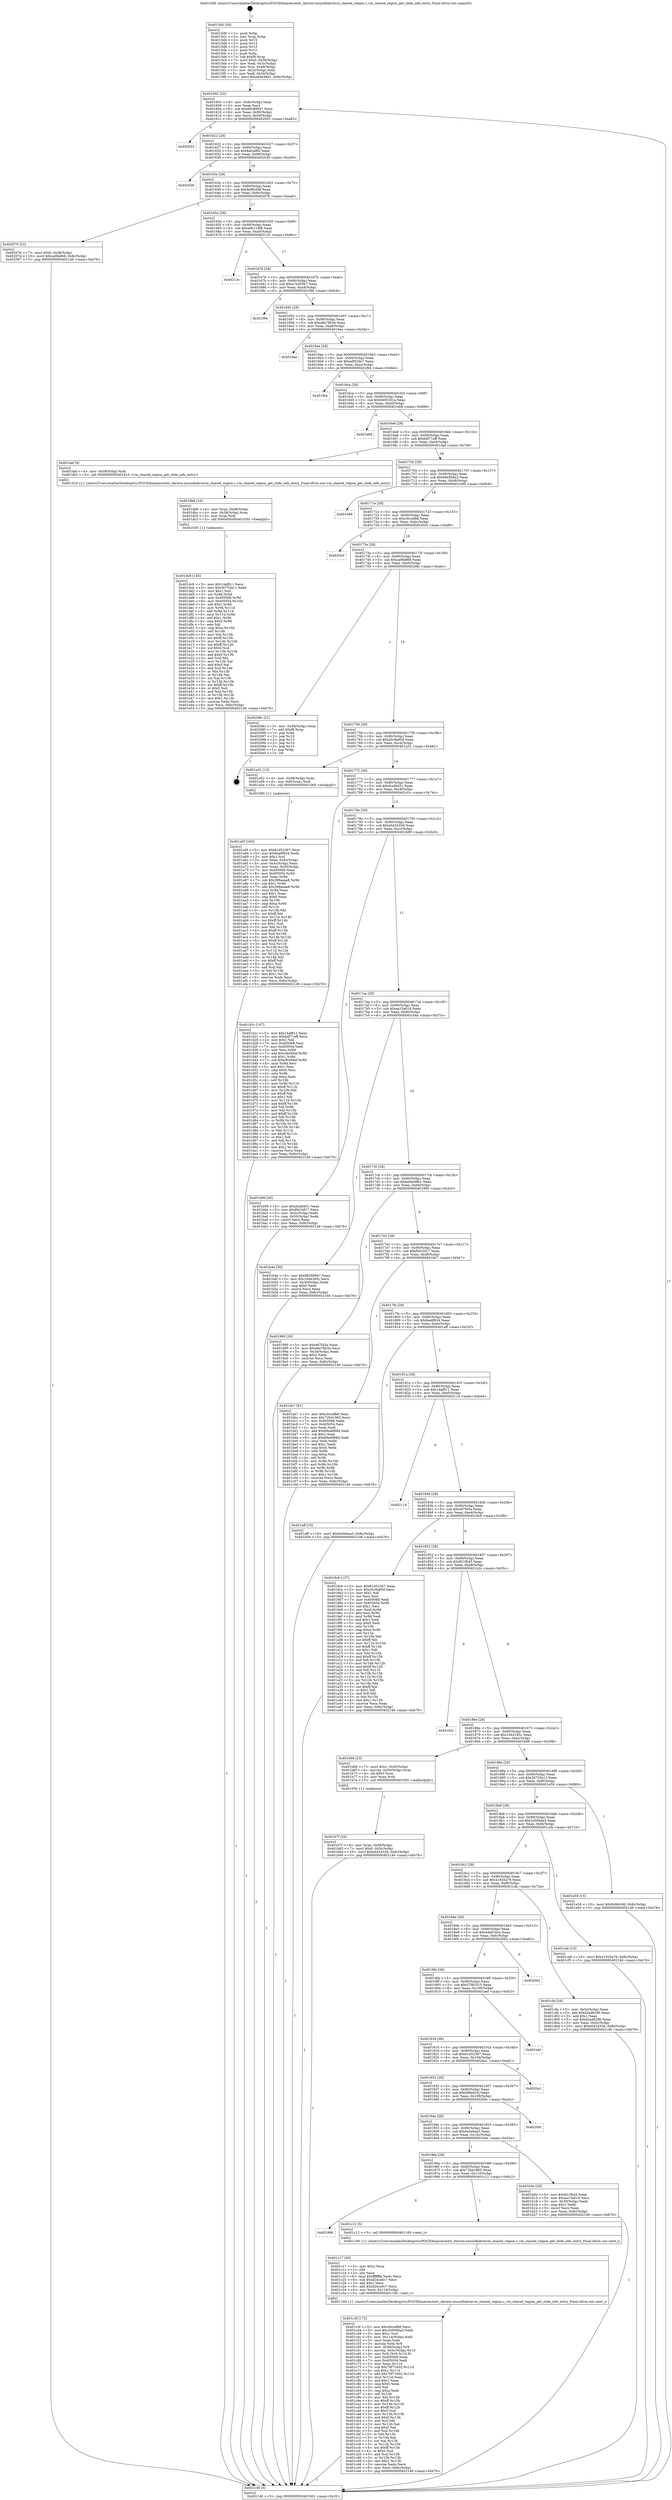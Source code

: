 digraph "0x4015d0" {
  label = "0x4015d0 (/mnt/c/Users/mathe/Desktop/tcc/POCII/binaries/extr_darwin-xnuosfmkvmvm_shared_region.c_vm_shared_region_get_slide_info_entry_Final-ollvm.out::main(0))"
  labelloc = "t"
  node[shape=record]

  Entry [label="",width=0.3,height=0.3,shape=circle,fillcolor=black,style=filled]
  "0x401602" [label="{
     0x401602 [32]\l
     | [instrs]\l
     &nbsp;&nbsp;0x401602 \<+6\>: mov -0x8c(%rbp),%eax\l
     &nbsp;&nbsp;0x401608 \<+2\>: mov %eax,%ecx\l
     &nbsp;&nbsp;0x40160a \<+6\>: sub $0x88288947,%ecx\l
     &nbsp;&nbsp;0x401610 \<+6\>: mov %eax,-0x90(%rbp)\l
     &nbsp;&nbsp;0x401616 \<+6\>: mov %ecx,-0x94(%rbp)\l
     &nbsp;&nbsp;0x40161c \<+6\>: je 0000000000402053 \<main+0xa83\>\l
  }"]
  "0x402053" [label="{
     0x402053\l
  }", style=dashed]
  "0x401622" [label="{
     0x401622 [28]\l
     | [instrs]\l
     &nbsp;&nbsp;0x401622 \<+5\>: jmp 0000000000401627 \<main+0x57\>\l
     &nbsp;&nbsp;0x401627 \<+6\>: mov -0x90(%rbp),%eax\l
     &nbsp;&nbsp;0x40162d \<+5\>: sub $0x8afcaf60,%eax\l
     &nbsp;&nbsp;0x401632 \<+6\>: mov %eax,-0x98(%rbp)\l
     &nbsp;&nbsp;0x401638 \<+6\>: je 0000000000402028 \<main+0xa58\>\l
  }"]
  Exit [label="",width=0.3,height=0.3,shape=circle,fillcolor=black,style=filled,peripheries=2]
  "0x402028" [label="{
     0x402028\l
  }", style=dashed]
  "0x40163e" [label="{
     0x40163e [28]\l
     | [instrs]\l
     &nbsp;&nbsp;0x40163e \<+5\>: jmp 0000000000401643 \<main+0x73\>\l
     &nbsp;&nbsp;0x401643 \<+6\>: mov -0x90(%rbp),%eax\l
     &nbsp;&nbsp;0x401649 \<+5\>: sub $0x9c86c04f,%eax\l
     &nbsp;&nbsp;0x40164e \<+6\>: mov %eax,-0x9c(%rbp)\l
     &nbsp;&nbsp;0x401654 \<+6\>: je 0000000000402076 \<main+0xaa6\>\l
  }"]
  "0x401dc8" [label="{
     0x401dc8 [145]\l
     | [instrs]\l
     &nbsp;&nbsp;0x401dc8 \<+5\>: mov $0x14af811,%ecx\l
     &nbsp;&nbsp;0x401dcd \<+5\>: mov $0x36753a11,%edx\l
     &nbsp;&nbsp;0x401dd2 \<+3\>: mov $0x1,%sil\l
     &nbsp;&nbsp;0x401dd5 \<+3\>: xor %r8d,%r8d\l
     &nbsp;&nbsp;0x401dd8 \<+8\>: mov 0x405068,%r9d\l
     &nbsp;&nbsp;0x401de0 \<+8\>: mov 0x405054,%r10d\l
     &nbsp;&nbsp;0x401de8 \<+4\>: sub $0x1,%r8d\l
     &nbsp;&nbsp;0x401dec \<+3\>: mov %r9d,%r11d\l
     &nbsp;&nbsp;0x401def \<+3\>: add %r8d,%r11d\l
     &nbsp;&nbsp;0x401df2 \<+4\>: imul %r11d,%r9d\l
     &nbsp;&nbsp;0x401df6 \<+4\>: and $0x1,%r9d\l
     &nbsp;&nbsp;0x401dfa \<+4\>: cmp $0x0,%r9d\l
     &nbsp;&nbsp;0x401dfe \<+3\>: sete %bl\l
     &nbsp;&nbsp;0x401e01 \<+4\>: cmp $0xa,%r10d\l
     &nbsp;&nbsp;0x401e05 \<+4\>: setl %r14b\l
     &nbsp;&nbsp;0x401e09 \<+3\>: mov %bl,%r15b\l
     &nbsp;&nbsp;0x401e0c \<+4\>: xor $0xff,%r15b\l
     &nbsp;&nbsp;0x401e10 \<+3\>: mov %r14b,%r12b\l
     &nbsp;&nbsp;0x401e13 \<+4\>: xor $0xff,%r12b\l
     &nbsp;&nbsp;0x401e17 \<+4\>: xor $0x0,%sil\l
     &nbsp;&nbsp;0x401e1b \<+3\>: mov %r15b,%r13b\l
     &nbsp;&nbsp;0x401e1e \<+4\>: and $0x0,%r13b\l
     &nbsp;&nbsp;0x401e22 \<+3\>: and %sil,%bl\l
     &nbsp;&nbsp;0x401e25 \<+3\>: mov %r12b,%al\l
     &nbsp;&nbsp;0x401e28 \<+2\>: and $0x0,%al\l
     &nbsp;&nbsp;0x401e2a \<+3\>: and %sil,%r14b\l
     &nbsp;&nbsp;0x401e2d \<+3\>: or %bl,%r13b\l
     &nbsp;&nbsp;0x401e30 \<+3\>: or %r14b,%al\l
     &nbsp;&nbsp;0x401e33 \<+3\>: xor %al,%r13b\l
     &nbsp;&nbsp;0x401e36 \<+3\>: or %r12b,%r15b\l
     &nbsp;&nbsp;0x401e39 \<+4\>: xor $0xff,%r15b\l
     &nbsp;&nbsp;0x401e3d \<+4\>: or $0x0,%sil\l
     &nbsp;&nbsp;0x401e41 \<+3\>: and %sil,%r15b\l
     &nbsp;&nbsp;0x401e44 \<+3\>: or %r15b,%r13b\l
     &nbsp;&nbsp;0x401e47 \<+4\>: test $0x1,%r13b\l
     &nbsp;&nbsp;0x401e4b \<+3\>: cmovne %edx,%ecx\l
     &nbsp;&nbsp;0x401e4e \<+6\>: mov %ecx,-0x8c(%rbp)\l
     &nbsp;&nbsp;0x401e54 \<+5\>: jmp 0000000000402146 \<main+0xb76\>\l
  }"]
  "0x402076" [label="{
     0x402076 [22]\l
     | [instrs]\l
     &nbsp;&nbsp;0x402076 \<+7\>: movl $0x0,-0x38(%rbp)\l
     &nbsp;&nbsp;0x40207d \<+10\>: movl $0xca9fa868,-0x8c(%rbp)\l
     &nbsp;&nbsp;0x402087 \<+5\>: jmp 0000000000402146 \<main+0xb76\>\l
  }"]
  "0x40165a" [label="{
     0x40165a [28]\l
     | [instrs]\l
     &nbsp;&nbsp;0x40165a \<+5\>: jmp 000000000040165f \<main+0x8f\>\l
     &nbsp;&nbsp;0x40165f \<+6\>: mov -0x90(%rbp),%eax\l
     &nbsp;&nbsp;0x401665 \<+5\>: sub $0xa66114f8,%eax\l
     &nbsp;&nbsp;0x40166a \<+6\>: mov %eax,-0xa0(%rbp)\l
     &nbsp;&nbsp;0x401670 \<+6\>: je 000000000040213c \<main+0xb6c\>\l
  }"]
  "0x401db8" [label="{
     0x401db8 [16]\l
     | [instrs]\l
     &nbsp;&nbsp;0x401db8 \<+4\>: mov %rax,-0x68(%rbp)\l
     &nbsp;&nbsp;0x401dbc \<+4\>: mov -0x58(%rbp),%rax\l
     &nbsp;&nbsp;0x401dc0 \<+3\>: mov %rax,%rdi\l
     &nbsp;&nbsp;0x401dc3 \<+5\>: call 0000000000401030 \<free@plt\>\l
     | [calls]\l
     &nbsp;&nbsp;0x401030 \{1\} (unknown)\l
  }"]
  "0x40213c" [label="{
     0x40213c\l
  }", style=dashed]
  "0x401676" [label="{
     0x401676 [28]\l
     | [instrs]\l
     &nbsp;&nbsp;0x401676 \<+5\>: jmp 000000000040167b \<main+0xab\>\l
     &nbsp;&nbsp;0x40167b \<+6\>: mov -0x90(%rbp),%eax\l
     &nbsp;&nbsp;0x401681 \<+5\>: sub $0xa7e205b7,%eax\l
     &nbsp;&nbsp;0x401686 \<+6\>: mov %eax,-0xa4(%rbp)\l
     &nbsp;&nbsp;0x40168c \<+6\>: je 0000000000401f96 \<main+0x9c6\>\l
  }"]
  "0x401c3f" [label="{
     0x401c3f [172]\l
     | [instrs]\l
     &nbsp;&nbsp;0x401c3f \<+5\>: mov $0xc0ccefb8,%ecx\l
     &nbsp;&nbsp;0x401c44 \<+5\>: mov $0x3c009da3,%edx\l
     &nbsp;&nbsp;0x401c49 \<+3\>: mov $0x1,%sil\l
     &nbsp;&nbsp;0x401c4c \<+6\>: mov -0x114(%rbp),%edi\l
     &nbsp;&nbsp;0x401c52 \<+3\>: imul %eax,%edi\l
     &nbsp;&nbsp;0x401c55 \<+3\>: movslq %edi,%r8\l
     &nbsp;&nbsp;0x401c58 \<+4\>: mov -0x58(%rbp),%r9\l
     &nbsp;&nbsp;0x401c5c \<+4\>: movslq -0x5c(%rbp),%r10\l
     &nbsp;&nbsp;0x401c60 \<+4\>: mov %r8,(%r9,%r10,8)\l
     &nbsp;&nbsp;0x401c64 \<+7\>: mov 0x405068,%eax\l
     &nbsp;&nbsp;0x401c6b \<+7\>: mov 0x405054,%edi\l
     &nbsp;&nbsp;0x401c72 \<+3\>: mov %eax,%r11d\l
     &nbsp;&nbsp;0x401c75 \<+7\>: sub $0x70f71602,%r11d\l
     &nbsp;&nbsp;0x401c7c \<+4\>: sub $0x1,%r11d\l
     &nbsp;&nbsp;0x401c80 \<+7\>: add $0x70f71602,%r11d\l
     &nbsp;&nbsp;0x401c87 \<+4\>: imul %r11d,%eax\l
     &nbsp;&nbsp;0x401c8b \<+3\>: and $0x1,%eax\l
     &nbsp;&nbsp;0x401c8e \<+3\>: cmp $0x0,%eax\l
     &nbsp;&nbsp;0x401c91 \<+3\>: sete %bl\l
     &nbsp;&nbsp;0x401c94 \<+3\>: cmp $0xa,%edi\l
     &nbsp;&nbsp;0x401c97 \<+4\>: setl %r14b\l
     &nbsp;&nbsp;0x401c9b \<+3\>: mov %bl,%r15b\l
     &nbsp;&nbsp;0x401c9e \<+4\>: xor $0xff,%r15b\l
     &nbsp;&nbsp;0x401ca2 \<+3\>: mov %r14b,%r12b\l
     &nbsp;&nbsp;0x401ca5 \<+4\>: xor $0xff,%r12b\l
     &nbsp;&nbsp;0x401ca9 \<+4\>: xor $0x0,%sil\l
     &nbsp;&nbsp;0x401cad \<+3\>: mov %r15b,%r13b\l
     &nbsp;&nbsp;0x401cb0 \<+4\>: and $0x0,%r13b\l
     &nbsp;&nbsp;0x401cb4 \<+3\>: and %sil,%bl\l
     &nbsp;&nbsp;0x401cb7 \<+3\>: mov %r12b,%al\l
     &nbsp;&nbsp;0x401cba \<+2\>: and $0x0,%al\l
     &nbsp;&nbsp;0x401cbc \<+3\>: and %sil,%r14b\l
     &nbsp;&nbsp;0x401cbf \<+3\>: or %bl,%r13b\l
     &nbsp;&nbsp;0x401cc2 \<+3\>: or %r14b,%al\l
     &nbsp;&nbsp;0x401cc5 \<+3\>: xor %al,%r13b\l
     &nbsp;&nbsp;0x401cc8 \<+3\>: or %r12b,%r15b\l
     &nbsp;&nbsp;0x401ccb \<+4\>: xor $0xff,%r15b\l
     &nbsp;&nbsp;0x401ccf \<+4\>: or $0x0,%sil\l
     &nbsp;&nbsp;0x401cd3 \<+3\>: and %sil,%r15b\l
     &nbsp;&nbsp;0x401cd6 \<+3\>: or %r15b,%r13b\l
     &nbsp;&nbsp;0x401cd9 \<+4\>: test $0x1,%r13b\l
     &nbsp;&nbsp;0x401cdd \<+3\>: cmovne %edx,%ecx\l
     &nbsp;&nbsp;0x401ce0 \<+6\>: mov %ecx,-0x8c(%rbp)\l
     &nbsp;&nbsp;0x401ce6 \<+5\>: jmp 0000000000402146 \<main+0xb76\>\l
  }"]
  "0x401f96" [label="{
     0x401f96\l
  }", style=dashed]
  "0x401692" [label="{
     0x401692 [28]\l
     | [instrs]\l
     &nbsp;&nbsp;0x401692 \<+5\>: jmp 0000000000401697 \<main+0xc7\>\l
     &nbsp;&nbsp;0x401697 \<+6\>: mov -0x90(%rbp),%eax\l
     &nbsp;&nbsp;0x40169d \<+5\>: sub $0xa8a78b3e,%eax\l
     &nbsp;&nbsp;0x4016a2 \<+6\>: mov %eax,-0xa8(%rbp)\l
     &nbsp;&nbsp;0x4016a8 \<+6\>: je 00000000004019ae \<main+0x3de\>\l
  }"]
  "0x401c17" [label="{
     0x401c17 [40]\l
     | [instrs]\l
     &nbsp;&nbsp;0x401c17 \<+5\>: mov $0x2,%ecx\l
     &nbsp;&nbsp;0x401c1c \<+1\>: cltd\l
     &nbsp;&nbsp;0x401c1d \<+2\>: idiv %ecx\l
     &nbsp;&nbsp;0x401c1f \<+6\>: imul $0xfffffffe,%edx,%ecx\l
     &nbsp;&nbsp;0x401c25 \<+6\>: sub $0xd24ce0c7,%ecx\l
     &nbsp;&nbsp;0x401c2b \<+3\>: add $0x1,%ecx\l
     &nbsp;&nbsp;0x401c2e \<+6\>: add $0xd24ce0c7,%ecx\l
     &nbsp;&nbsp;0x401c34 \<+6\>: mov %ecx,-0x114(%rbp)\l
     &nbsp;&nbsp;0x401c3a \<+5\>: call 0000000000401160 \<next_i\>\l
     | [calls]\l
     &nbsp;&nbsp;0x401160 \{1\} (/mnt/c/Users/mathe/Desktop/tcc/POCII/binaries/extr_darwin-xnuosfmkvmvm_shared_region.c_vm_shared_region_get_slide_info_entry_Final-ollvm.out::next_i)\l
  }"]
  "0x4019ae" [label="{
     0x4019ae\l
  }", style=dashed]
  "0x4016ae" [label="{
     0x4016ae [28]\l
     | [instrs]\l
     &nbsp;&nbsp;0x4016ae \<+5\>: jmp 00000000004016b3 \<main+0xe3\>\l
     &nbsp;&nbsp;0x4016b3 \<+6\>: mov -0x90(%rbp),%eax\l
     &nbsp;&nbsp;0x4016b9 \<+5\>: sub $0xadf52de7,%eax\l
     &nbsp;&nbsp;0x4016be \<+6\>: mov %eax,-0xac(%rbp)\l
     &nbsp;&nbsp;0x4016c4 \<+6\>: je 0000000000401fb4 \<main+0x9e4\>\l
  }"]
  "0x401986" [label="{
     0x401986\l
  }", style=dashed]
  "0x401fb4" [label="{
     0x401fb4\l
  }", style=dashed]
  "0x4016ca" [label="{
     0x4016ca [28]\l
     | [instrs]\l
     &nbsp;&nbsp;0x4016ca \<+5\>: jmp 00000000004016cf \<main+0xff\>\l
     &nbsp;&nbsp;0x4016cf \<+6\>: mov -0x90(%rbp),%eax\l
     &nbsp;&nbsp;0x4016d5 \<+5\>: sub $0xb405181a,%eax\l
     &nbsp;&nbsp;0x4016da \<+6\>: mov %eax,-0xb0(%rbp)\l
     &nbsp;&nbsp;0x4016e0 \<+6\>: je 0000000000401e68 \<main+0x898\>\l
  }"]
  "0x401c12" [label="{
     0x401c12 [5]\l
     | [instrs]\l
     &nbsp;&nbsp;0x401c12 \<+5\>: call 0000000000401160 \<next_i\>\l
     | [calls]\l
     &nbsp;&nbsp;0x401160 \{1\} (/mnt/c/Users/mathe/Desktop/tcc/POCII/binaries/extr_darwin-xnuosfmkvmvm_shared_region.c_vm_shared_region_get_slide_info_entry_Final-ollvm.out::next_i)\l
  }"]
  "0x401e68" [label="{
     0x401e68\l
  }", style=dashed]
  "0x4016e6" [label="{
     0x4016e6 [28]\l
     | [instrs]\l
     &nbsp;&nbsp;0x4016e6 \<+5\>: jmp 00000000004016eb \<main+0x11b\>\l
     &nbsp;&nbsp;0x4016eb \<+6\>: mov -0x90(%rbp),%eax\l
     &nbsp;&nbsp;0x4016f1 \<+5\>: sub $0xb4f71eff,%eax\l
     &nbsp;&nbsp;0x4016f6 \<+6\>: mov %eax,-0xb4(%rbp)\l
     &nbsp;&nbsp;0x4016fc \<+6\>: je 0000000000401daf \<main+0x7df\>\l
  }"]
  "0x401b7f" [label="{
     0x401b7f [26]\l
     | [instrs]\l
     &nbsp;&nbsp;0x401b7f \<+4\>: mov %rax,-0x58(%rbp)\l
     &nbsp;&nbsp;0x401b83 \<+7\>: movl $0x0,-0x5c(%rbp)\l
     &nbsp;&nbsp;0x401b8a \<+10\>: movl $0xe0434326,-0x8c(%rbp)\l
     &nbsp;&nbsp;0x401b94 \<+5\>: jmp 0000000000402146 \<main+0xb76\>\l
  }"]
  "0x401daf" [label="{
     0x401daf [9]\l
     | [instrs]\l
     &nbsp;&nbsp;0x401daf \<+4\>: mov -0x58(%rbp),%rdi\l
     &nbsp;&nbsp;0x401db3 \<+5\>: call 0000000000401410 \<vm_shared_region_get_slide_info_entry\>\l
     | [calls]\l
     &nbsp;&nbsp;0x401410 \{1\} (/mnt/c/Users/mathe/Desktop/tcc/POCII/binaries/extr_darwin-xnuosfmkvmvm_shared_region.c_vm_shared_region_get_slide_info_entry_Final-ollvm.out::vm_shared_region_get_slide_info_entry)\l
  }"]
  "0x401702" [label="{
     0x401702 [28]\l
     | [instrs]\l
     &nbsp;&nbsp;0x401702 \<+5\>: jmp 0000000000401707 \<main+0x137\>\l
     &nbsp;&nbsp;0x401707 \<+6\>: mov -0x90(%rbp),%eax\l
     &nbsp;&nbsp;0x40170d \<+5\>: sub $0xb9e5b4a3,%eax\l
     &nbsp;&nbsp;0x401712 \<+6\>: mov %eax,-0xb8(%rbp)\l
     &nbsp;&nbsp;0x401718 \<+6\>: je 0000000000401e99 \<main+0x8c9\>\l
  }"]
  "0x40196a" [label="{
     0x40196a [28]\l
     | [instrs]\l
     &nbsp;&nbsp;0x40196a \<+5\>: jmp 000000000040196f \<main+0x39f\>\l
     &nbsp;&nbsp;0x40196f \<+6\>: mov -0x90(%rbp),%eax\l
     &nbsp;&nbsp;0x401975 \<+5\>: sub $0x72b41965,%eax\l
     &nbsp;&nbsp;0x40197a \<+6\>: mov %eax,-0x110(%rbp)\l
     &nbsp;&nbsp;0x401980 \<+6\>: je 0000000000401c12 \<main+0x642\>\l
  }"]
  "0x401e99" [label="{
     0x401e99\l
  }", style=dashed]
  "0x40171e" [label="{
     0x40171e [28]\l
     | [instrs]\l
     &nbsp;&nbsp;0x40171e \<+5\>: jmp 0000000000401723 \<main+0x153\>\l
     &nbsp;&nbsp;0x401723 \<+6\>: mov -0x90(%rbp),%eax\l
     &nbsp;&nbsp;0x401729 \<+5\>: sub $0xc0ccefb8,%eax\l
     &nbsp;&nbsp;0x40172e \<+6\>: mov %eax,-0xbc(%rbp)\l
     &nbsp;&nbsp;0x401734 \<+6\>: je 00000000004020c0 \<main+0xaf0\>\l
  }"]
  "0x401b0e" [label="{
     0x401b0e [30]\l
     | [instrs]\l
     &nbsp;&nbsp;0x401b0e \<+5\>: mov $0x921fb45,%eax\l
     &nbsp;&nbsp;0x401b13 \<+5\>: mov $0xea15a016,%ecx\l
     &nbsp;&nbsp;0x401b18 \<+3\>: mov -0x30(%rbp),%edx\l
     &nbsp;&nbsp;0x401b1b \<+3\>: cmp $0x1,%edx\l
     &nbsp;&nbsp;0x401b1e \<+3\>: cmovl %ecx,%eax\l
     &nbsp;&nbsp;0x401b21 \<+6\>: mov %eax,-0x8c(%rbp)\l
     &nbsp;&nbsp;0x401b27 \<+5\>: jmp 0000000000402146 \<main+0xb76\>\l
  }"]
  "0x4020c0" [label="{
     0x4020c0\l
  }", style=dashed]
  "0x40173a" [label="{
     0x40173a [28]\l
     | [instrs]\l
     &nbsp;&nbsp;0x40173a \<+5\>: jmp 000000000040173f \<main+0x16f\>\l
     &nbsp;&nbsp;0x40173f \<+6\>: mov -0x90(%rbp),%eax\l
     &nbsp;&nbsp;0x401745 \<+5\>: sub $0xca9fa868,%eax\l
     &nbsp;&nbsp;0x40174a \<+6\>: mov %eax,-0xc0(%rbp)\l
     &nbsp;&nbsp;0x401750 \<+6\>: je 000000000040208c \<main+0xabc\>\l
  }"]
  "0x40194e" [label="{
     0x40194e [28]\l
     | [instrs]\l
     &nbsp;&nbsp;0x40194e \<+5\>: jmp 0000000000401953 \<main+0x383\>\l
     &nbsp;&nbsp;0x401953 \<+6\>: mov -0x90(%rbp),%eax\l
     &nbsp;&nbsp;0x401959 \<+5\>: sub $0x6e0e6aa3,%eax\l
     &nbsp;&nbsp;0x40195e \<+6\>: mov %eax,-0x10c(%rbp)\l
     &nbsp;&nbsp;0x401964 \<+6\>: je 0000000000401b0e \<main+0x53e\>\l
  }"]
  "0x40208c" [label="{
     0x40208c [21]\l
     | [instrs]\l
     &nbsp;&nbsp;0x40208c \<+3\>: mov -0x38(%rbp),%eax\l
     &nbsp;&nbsp;0x40208f \<+7\>: add $0xf8,%rsp\l
     &nbsp;&nbsp;0x402096 \<+1\>: pop %rbx\l
     &nbsp;&nbsp;0x402097 \<+2\>: pop %r12\l
     &nbsp;&nbsp;0x402099 \<+2\>: pop %r13\l
     &nbsp;&nbsp;0x40209b \<+2\>: pop %r14\l
     &nbsp;&nbsp;0x40209d \<+2\>: pop %r15\l
     &nbsp;&nbsp;0x40209f \<+1\>: pop %rbp\l
     &nbsp;&nbsp;0x4020a0 \<+1\>: ret\l
  }"]
  "0x401756" [label="{
     0x401756 [28]\l
     | [instrs]\l
     &nbsp;&nbsp;0x401756 \<+5\>: jmp 000000000040175b \<main+0x18b\>\l
     &nbsp;&nbsp;0x40175b \<+6\>: mov -0x90(%rbp),%eax\l
     &nbsp;&nbsp;0x401761 \<+5\>: sub $0xd5c9a85d,%eax\l
     &nbsp;&nbsp;0x401766 \<+6\>: mov %eax,-0xc4(%rbp)\l
     &nbsp;&nbsp;0x40176c \<+6\>: je 0000000000401a52 \<main+0x482\>\l
  }"]
  "0x40200c" [label="{
     0x40200c\l
  }", style=dashed]
  "0x401a52" [label="{
     0x401a52 [13]\l
     | [instrs]\l
     &nbsp;&nbsp;0x401a52 \<+4\>: mov -0x48(%rbp),%rax\l
     &nbsp;&nbsp;0x401a56 \<+4\>: mov 0x8(%rax),%rdi\l
     &nbsp;&nbsp;0x401a5a \<+5\>: call 0000000000401060 \<atoi@plt\>\l
     | [calls]\l
     &nbsp;&nbsp;0x401060 \{1\} (unknown)\l
  }"]
  "0x401772" [label="{
     0x401772 [28]\l
     | [instrs]\l
     &nbsp;&nbsp;0x401772 \<+5\>: jmp 0000000000401777 \<main+0x1a7\>\l
     &nbsp;&nbsp;0x401777 \<+6\>: mov -0x90(%rbp),%eax\l
     &nbsp;&nbsp;0x40177d \<+5\>: sub $0xdcafd451,%eax\l
     &nbsp;&nbsp;0x401782 \<+6\>: mov %eax,-0xc8(%rbp)\l
     &nbsp;&nbsp;0x401788 \<+6\>: je 0000000000401d1c \<main+0x74c\>\l
  }"]
  "0x401932" [label="{
     0x401932 [28]\l
     | [instrs]\l
     &nbsp;&nbsp;0x401932 \<+5\>: jmp 0000000000401937 \<main+0x367\>\l
     &nbsp;&nbsp;0x401937 \<+6\>: mov -0x90(%rbp),%eax\l
     &nbsp;&nbsp;0x40193d \<+5\>: sub $0x686ed1fc,%eax\l
     &nbsp;&nbsp;0x401942 \<+6\>: mov %eax,-0x108(%rbp)\l
     &nbsp;&nbsp;0x401948 \<+6\>: je 000000000040200c \<main+0xa3c\>\l
  }"]
  "0x401d1c" [label="{
     0x401d1c [147]\l
     | [instrs]\l
     &nbsp;&nbsp;0x401d1c \<+5\>: mov $0x14af811,%eax\l
     &nbsp;&nbsp;0x401d21 \<+5\>: mov $0xb4f71eff,%ecx\l
     &nbsp;&nbsp;0x401d26 \<+2\>: mov $0x1,%dl\l
     &nbsp;&nbsp;0x401d28 \<+7\>: mov 0x405068,%esi\l
     &nbsp;&nbsp;0x401d2f \<+7\>: mov 0x405054,%edi\l
     &nbsp;&nbsp;0x401d36 \<+3\>: mov %esi,%r8d\l
     &nbsp;&nbsp;0x401d39 \<+7\>: add $0xc8c0f4ef,%r8d\l
     &nbsp;&nbsp;0x401d40 \<+4\>: sub $0x1,%r8d\l
     &nbsp;&nbsp;0x401d44 \<+7\>: sub $0xc8c0f4ef,%r8d\l
     &nbsp;&nbsp;0x401d4b \<+4\>: imul %r8d,%esi\l
     &nbsp;&nbsp;0x401d4f \<+3\>: and $0x1,%esi\l
     &nbsp;&nbsp;0x401d52 \<+3\>: cmp $0x0,%esi\l
     &nbsp;&nbsp;0x401d55 \<+4\>: sete %r9b\l
     &nbsp;&nbsp;0x401d59 \<+3\>: cmp $0xa,%edi\l
     &nbsp;&nbsp;0x401d5c \<+4\>: setl %r10b\l
     &nbsp;&nbsp;0x401d60 \<+3\>: mov %r9b,%r11b\l
     &nbsp;&nbsp;0x401d63 \<+4\>: xor $0xff,%r11b\l
     &nbsp;&nbsp;0x401d67 \<+3\>: mov %r10b,%bl\l
     &nbsp;&nbsp;0x401d6a \<+3\>: xor $0xff,%bl\l
     &nbsp;&nbsp;0x401d6d \<+3\>: xor $0x1,%dl\l
     &nbsp;&nbsp;0x401d70 \<+3\>: mov %r11b,%r14b\l
     &nbsp;&nbsp;0x401d73 \<+4\>: and $0xff,%r14b\l
     &nbsp;&nbsp;0x401d77 \<+3\>: and %dl,%r9b\l
     &nbsp;&nbsp;0x401d7a \<+3\>: mov %bl,%r15b\l
     &nbsp;&nbsp;0x401d7d \<+4\>: and $0xff,%r15b\l
     &nbsp;&nbsp;0x401d81 \<+3\>: and %dl,%r10b\l
     &nbsp;&nbsp;0x401d84 \<+3\>: or %r9b,%r14b\l
     &nbsp;&nbsp;0x401d87 \<+3\>: or %r10b,%r15b\l
     &nbsp;&nbsp;0x401d8a \<+3\>: xor %r15b,%r14b\l
     &nbsp;&nbsp;0x401d8d \<+3\>: or %bl,%r11b\l
     &nbsp;&nbsp;0x401d90 \<+4\>: xor $0xff,%r11b\l
     &nbsp;&nbsp;0x401d94 \<+3\>: or $0x1,%dl\l
     &nbsp;&nbsp;0x401d97 \<+3\>: and %dl,%r11b\l
     &nbsp;&nbsp;0x401d9a \<+3\>: or %r11b,%r14b\l
     &nbsp;&nbsp;0x401d9d \<+4\>: test $0x1,%r14b\l
     &nbsp;&nbsp;0x401da1 \<+3\>: cmovne %ecx,%eax\l
     &nbsp;&nbsp;0x401da4 \<+6\>: mov %eax,-0x8c(%rbp)\l
     &nbsp;&nbsp;0x401daa \<+5\>: jmp 0000000000402146 \<main+0xb76\>\l
  }"]
  "0x40178e" [label="{
     0x40178e [28]\l
     | [instrs]\l
     &nbsp;&nbsp;0x40178e \<+5\>: jmp 0000000000401793 \<main+0x1c3\>\l
     &nbsp;&nbsp;0x401793 \<+6\>: mov -0x90(%rbp),%eax\l
     &nbsp;&nbsp;0x401799 \<+5\>: sub $0xe0434326,%eax\l
     &nbsp;&nbsp;0x40179e \<+6\>: mov %eax,-0xcc(%rbp)\l
     &nbsp;&nbsp;0x4017a4 \<+6\>: je 0000000000401b99 \<main+0x5c9\>\l
  }"]
  "0x4020a1" [label="{
     0x4020a1\l
  }", style=dashed]
  "0x401b99" [label="{
     0x401b99 [30]\l
     | [instrs]\l
     &nbsp;&nbsp;0x401b99 \<+5\>: mov $0xdcafd451,%eax\l
     &nbsp;&nbsp;0x401b9e \<+5\>: mov $0xf0d1bf17,%ecx\l
     &nbsp;&nbsp;0x401ba3 \<+3\>: mov -0x5c(%rbp),%edx\l
     &nbsp;&nbsp;0x401ba6 \<+3\>: cmp -0x50(%rbp),%edx\l
     &nbsp;&nbsp;0x401ba9 \<+3\>: cmovl %ecx,%eax\l
     &nbsp;&nbsp;0x401bac \<+6\>: mov %eax,-0x8c(%rbp)\l
     &nbsp;&nbsp;0x401bb2 \<+5\>: jmp 0000000000402146 \<main+0xb76\>\l
  }"]
  "0x4017aa" [label="{
     0x4017aa [28]\l
     | [instrs]\l
     &nbsp;&nbsp;0x4017aa \<+5\>: jmp 00000000004017af \<main+0x1df\>\l
     &nbsp;&nbsp;0x4017af \<+6\>: mov -0x90(%rbp),%eax\l
     &nbsp;&nbsp;0x4017b5 \<+5\>: sub $0xea15a016,%eax\l
     &nbsp;&nbsp;0x4017ba \<+6\>: mov %eax,-0xd0(%rbp)\l
     &nbsp;&nbsp;0x4017c0 \<+6\>: je 0000000000401b4a \<main+0x57a\>\l
  }"]
  "0x401916" [label="{
     0x401916 [28]\l
     | [instrs]\l
     &nbsp;&nbsp;0x401916 \<+5\>: jmp 000000000040191b \<main+0x34b\>\l
     &nbsp;&nbsp;0x40191b \<+6\>: mov -0x90(%rbp),%eax\l
     &nbsp;&nbsp;0x401921 \<+5\>: sub $0x61d52367,%eax\l
     &nbsp;&nbsp;0x401926 \<+6\>: mov %eax,-0x104(%rbp)\l
     &nbsp;&nbsp;0x40192c \<+6\>: je 00000000004020a1 \<main+0xad1\>\l
  }"]
  "0x401b4a" [label="{
     0x401b4a [30]\l
     | [instrs]\l
     &nbsp;&nbsp;0x401b4a \<+5\>: mov $0x88288947,%eax\l
     &nbsp;&nbsp;0x401b4f \<+5\>: mov $0x1044185c,%ecx\l
     &nbsp;&nbsp;0x401b54 \<+3\>: mov -0x30(%rbp),%edx\l
     &nbsp;&nbsp;0x401b57 \<+3\>: cmp $0x0,%edx\l
     &nbsp;&nbsp;0x401b5a \<+3\>: cmove %ecx,%eax\l
     &nbsp;&nbsp;0x401b5d \<+6\>: mov %eax,-0x8c(%rbp)\l
     &nbsp;&nbsp;0x401b63 \<+5\>: jmp 0000000000402146 \<main+0xb76\>\l
  }"]
  "0x4017c6" [label="{
     0x4017c6 [28]\l
     | [instrs]\l
     &nbsp;&nbsp;0x4017c6 \<+5\>: jmp 00000000004017cb \<main+0x1fb\>\l
     &nbsp;&nbsp;0x4017cb \<+6\>: mov -0x90(%rbp),%eax\l
     &nbsp;&nbsp;0x4017d1 \<+5\>: sub $0xed4e48b1,%eax\l
     &nbsp;&nbsp;0x4017d6 \<+6\>: mov %eax,-0xd4(%rbp)\l
     &nbsp;&nbsp;0x4017dc \<+6\>: je 0000000000401990 \<main+0x3c0\>\l
  }"]
  "0x401eef" [label="{
     0x401eef\l
  }", style=dashed]
  "0x401990" [label="{
     0x401990 [30]\l
     | [instrs]\l
     &nbsp;&nbsp;0x401990 \<+5\>: mov $0x467f45a,%eax\l
     &nbsp;&nbsp;0x401995 \<+5\>: mov $0xa8a78b3e,%ecx\l
     &nbsp;&nbsp;0x40199a \<+3\>: mov -0x34(%rbp),%edx\l
     &nbsp;&nbsp;0x40199d \<+3\>: cmp $0x2,%edx\l
     &nbsp;&nbsp;0x4019a0 \<+3\>: cmovne %ecx,%eax\l
     &nbsp;&nbsp;0x4019a3 \<+6\>: mov %eax,-0x8c(%rbp)\l
     &nbsp;&nbsp;0x4019a9 \<+5\>: jmp 0000000000402146 \<main+0xb76\>\l
  }"]
  "0x4017e2" [label="{
     0x4017e2 [28]\l
     | [instrs]\l
     &nbsp;&nbsp;0x4017e2 \<+5\>: jmp 00000000004017e7 \<main+0x217\>\l
     &nbsp;&nbsp;0x4017e7 \<+6\>: mov -0x90(%rbp),%eax\l
     &nbsp;&nbsp;0x4017ed \<+5\>: sub $0xf0d1bf17,%eax\l
     &nbsp;&nbsp;0x4017f2 \<+6\>: mov %eax,-0xd8(%rbp)\l
     &nbsp;&nbsp;0x4017f8 \<+6\>: je 0000000000401bb7 \<main+0x5e7\>\l
  }"]
  "0x402146" [label="{
     0x402146 [5]\l
     | [instrs]\l
     &nbsp;&nbsp;0x402146 \<+5\>: jmp 0000000000401602 \<main+0x32\>\l
  }"]
  "0x4015d0" [label="{
     0x4015d0 [50]\l
     | [instrs]\l
     &nbsp;&nbsp;0x4015d0 \<+1\>: push %rbp\l
     &nbsp;&nbsp;0x4015d1 \<+3\>: mov %rsp,%rbp\l
     &nbsp;&nbsp;0x4015d4 \<+2\>: push %r15\l
     &nbsp;&nbsp;0x4015d6 \<+2\>: push %r14\l
     &nbsp;&nbsp;0x4015d8 \<+2\>: push %r13\l
     &nbsp;&nbsp;0x4015da \<+2\>: push %r12\l
     &nbsp;&nbsp;0x4015dc \<+1\>: push %rbx\l
     &nbsp;&nbsp;0x4015dd \<+7\>: sub $0xf8,%rsp\l
     &nbsp;&nbsp;0x4015e4 \<+7\>: movl $0x0,-0x38(%rbp)\l
     &nbsp;&nbsp;0x4015eb \<+3\>: mov %edi,-0x3c(%rbp)\l
     &nbsp;&nbsp;0x4015ee \<+4\>: mov %rsi,-0x48(%rbp)\l
     &nbsp;&nbsp;0x4015f2 \<+3\>: mov -0x3c(%rbp),%edi\l
     &nbsp;&nbsp;0x4015f5 \<+3\>: mov %edi,-0x34(%rbp)\l
     &nbsp;&nbsp;0x4015f8 \<+10\>: movl $0xed4e48b1,-0x8c(%rbp)\l
  }"]
  "0x4018fa" [label="{
     0x4018fa [28]\l
     | [instrs]\l
     &nbsp;&nbsp;0x4018fa \<+5\>: jmp 00000000004018ff \<main+0x32f\>\l
     &nbsp;&nbsp;0x4018ff \<+6\>: mov -0x90(%rbp),%eax\l
     &nbsp;&nbsp;0x401905 \<+5\>: sub $0x57f83315,%eax\l
     &nbsp;&nbsp;0x40190a \<+6\>: mov %eax,-0x100(%rbp)\l
     &nbsp;&nbsp;0x401910 \<+6\>: je 0000000000401eef \<main+0x91f\>\l
  }"]
  "0x401bb7" [label="{
     0x401bb7 [91]\l
     | [instrs]\l
     &nbsp;&nbsp;0x401bb7 \<+5\>: mov $0xc0ccefb8,%eax\l
     &nbsp;&nbsp;0x401bbc \<+5\>: mov $0x72b41965,%ecx\l
     &nbsp;&nbsp;0x401bc1 \<+7\>: mov 0x405068,%edx\l
     &nbsp;&nbsp;0x401bc8 \<+7\>: mov 0x405054,%esi\l
     &nbsp;&nbsp;0x401bcf \<+2\>: mov %edx,%edi\l
     &nbsp;&nbsp;0x401bd1 \<+6\>: add $0x69a48684,%edi\l
     &nbsp;&nbsp;0x401bd7 \<+3\>: sub $0x1,%edi\l
     &nbsp;&nbsp;0x401bda \<+6\>: sub $0x69a48684,%edi\l
     &nbsp;&nbsp;0x401be0 \<+3\>: imul %edi,%edx\l
     &nbsp;&nbsp;0x401be3 \<+3\>: and $0x1,%edx\l
     &nbsp;&nbsp;0x401be6 \<+3\>: cmp $0x0,%edx\l
     &nbsp;&nbsp;0x401be9 \<+4\>: sete %r8b\l
     &nbsp;&nbsp;0x401bed \<+3\>: cmp $0xa,%esi\l
     &nbsp;&nbsp;0x401bf0 \<+4\>: setl %r9b\l
     &nbsp;&nbsp;0x401bf4 \<+3\>: mov %r8b,%r10b\l
     &nbsp;&nbsp;0x401bf7 \<+3\>: and %r9b,%r10b\l
     &nbsp;&nbsp;0x401bfa \<+3\>: xor %r9b,%r8b\l
     &nbsp;&nbsp;0x401bfd \<+3\>: or %r8b,%r10b\l
     &nbsp;&nbsp;0x401c00 \<+4\>: test $0x1,%r10b\l
     &nbsp;&nbsp;0x401c04 \<+3\>: cmovne %ecx,%eax\l
     &nbsp;&nbsp;0x401c07 \<+6\>: mov %eax,-0x8c(%rbp)\l
     &nbsp;&nbsp;0x401c0d \<+5\>: jmp 0000000000402146 \<main+0xb76\>\l
  }"]
  "0x4017fe" [label="{
     0x4017fe [28]\l
     | [instrs]\l
     &nbsp;&nbsp;0x4017fe \<+5\>: jmp 0000000000401803 \<main+0x233\>\l
     &nbsp;&nbsp;0x401803 \<+6\>: mov -0x90(%rbp),%eax\l
     &nbsp;&nbsp;0x401809 \<+5\>: sub $0xfea8f634,%eax\l
     &nbsp;&nbsp;0x40180e \<+6\>: mov %eax,-0xdc(%rbp)\l
     &nbsp;&nbsp;0x401814 \<+6\>: je 0000000000401aff \<main+0x52f\>\l
  }"]
  "0x402062" [label="{
     0x402062\l
  }", style=dashed]
  "0x401aff" [label="{
     0x401aff [15]\l
     | [instrs]\l
     &nbsp;&nbsp;0x401aff \<+10\>: movl $0x6e0e6aa3,-0x8c(%rbp)\l
     &nbsp;&nbsp;0x401b09 \<+5\>: jmp 0000000000402146 \<main+0xb76\>\l
  }"]
  "0x40181a" [label="{
     0x40181a [28]\l
     | [instrs]\l
     &nbsp;&nbsp;0x40181a \<+5\>: jmp 000000000040181f \<main+0x24f\>\l
     &nbsp;&nbsp;0x40181f \<+6\>: mov -0x90(%rbp),%eax\l
     &nbsp;&nbsp;0x401825 \<+5\>: sub $0x14af811,%eax\l
     &nbsp;&nbsp;0x40182a \<+6\>: mov %eax,-0xe0(%rbp)\l
     &nbsp;&nbsp;0x401830 \<+6\>: je 0000000000402114 \<main+0xb44\>\l
  }"]
  "0x4018de" [label="{
     0x4018de [28]\l
     | [instrs]\l
     &nbsp;&nbsp;0x4018de \<+5\>: jmp 00000000004018e3 \<main+0x313\>\l
     &nbsp;&nbsp;0x4018e3 \<+6\>: mov -0x90(%rbp),%eax\l
     &nbsp;&nbsp;0x4018e9 \<+5\>: sub $0x4da916ce,%eax\l
     &nbsp;&nbsp;0x4018ee \<+6\>: mov %eax,-0xfc(%rbp)\l
     &nbsp;&nbsp;0x4018f4 \<+6\>: je 0000000000402062 \<main+0xa92\>\l
  }"]
  "0x402114" [label="{
     0x402114\l
  }", style=dashed]
  "0x401836" [label="{
     0x401836 [28]\l
     | [instrs]\l
     &nbsp;&nbsp;0x401836 \<+5\>: jmp 000000000040183b \<main+0x26b\>\l
     &nbsp;&nbsp;0x40183b \<+6\>: mov -0x90(%rbp),%eax\l
     &nbsp;&nbsp;0x401841 \<+5\>: sub $0x467f45a,%eax\l
     &nbsp;&nbsp;0x401846 \<+6\>: mov %eax,-0xe4(%rbp)\l
     &nbsp;&nbsp;0x40184c \<+6\>: je 00000000004019c9 \<main+0x3f9\>\l
  }"]
  "0x401cfa" [label="{
     0x401cfa [34]\l
     | [instrs]\l
     &nbsp;&nbsp;0x401cfa \<+3\>: mov -0x5c(%rbp),%eax\l
     &nbsp;&nbsp;0x401cfd \<+5\>: add $0xd2ad6286,%eax\l
     &nbsp;&nbsp;0x401d02 \<+3\>: add $0x1,%eax\l
     &nbsp;&nbsp;0x401d05 \<+5\>: sub $0xd2ad6286,%eax\l
     &nbsp;&nbsp;0x401d0a \<+3\>: mov %eax,-0x5c(%rbp)\l
     &nbsp;&nbsp;0x401d0d \<+10\>: movl $0xe0434326,-0x8c(%rbp)\l
     &nbsp;&nbsp;0x401d17 \<+5\>: jmp 0000000000402146 \<main+0xb76\>\l
  }"]
  "0x4019c9" [label="{
     0x4019c9 [137]\l
     | [instrs]\l
     &nbsp;&nbsp;0x4019c9 \<+5\>: mov $0x61d52367,%eax\l
     &nbsp;&nbsp;0x4019ce \<+5\>: mov $0xd5c9a85d,%ecx\l
     &nbsp;&nbsp;0x4019d3 \<+2\>: mov $0x1,%dl\l
     &nbsp;&nbsp;0x4019d5 \<+2\>: xor %esi,%esi\l
     &nbsp;&nbsp;0x4019d7 \<+7\>: mov 0x405068,%edi\l
     &nbsp;&nbsp;0x4019de \<+8\>: mov 0x405054,%r8d\l
     &nbsp;&nbsp;0x4019e6 \<+3\>: sub $0x1,%esi\l
     &nbsp;&nbsp;0x4019e9 \<+3\>: mov %edi,%r9d\l
     &nbsp;&nbsp;0x4019ec \<+3\>: add %esi,%r9d\l
     &nbsp;&nbsp;0x4019ef \<+4\>: imul %r9d,%edi\l
     &nbsp;&nbsp;0x4019f3 \<+3\>: and $0x1,%edi\l
     &nbsp;&nbsp;0x4019f6 \<+3\>: cmp $0x0,%edi\l
     &nbsp;&nbsp;0x4019f9 \<+4\>: sete %r10b\l
     &nbsp;&nbsp;0x4019fd \<+4\>: cmp $0xa,%r8d\l
     &nbsp;&nbsp;0x401a01 \<+4\>: setl %r11b\l
     &nbsp;&nbsp;0x401a05 \<+3\>: mov %r10b,%bl\l
     &nbsp;&nbsp;0x401a08 \<+3\>: xor $0xff,%bl\l
     &nbsp;&nbsp;0x401a0b \<+3\>: mov %r11b,%r14b\l
     &nbsp;&nbsp;0x401a0e \<+4\>: xor $0xff,%r14b\l
     &nbsp;&nbsp;0x401a12 \<+3\>: xor $0x1,%dl\l
     &nbsp;&nbsp;0x401a15 \<+3\>: mov %bl,%r15b\l
     &nbsp;&nbsp;0x401a18 \<+4\>: and $0xff,%r15b\l
     &nbsp;&nbsp;0x401a1c \<+3\>: and %dl,%r10b\l
     &nbsp;&nbsp;0x401a1f \<+3\>: mov %r14b,%r12b\l
     &nbsp;&nbsp;0x401a22 \<+4\>: and $0xff,%r12b\l
     &nbsp;&nbsp;0x401a26 \<+3\>: and %dl,%r11b\l
     &nbsp;&nbsp;0x401a29 \<+3\>: or %r10b,%r15b\l
     &nbsp;&nbsp;0x401a2c \<+3\>: or %r11b,%r12b\l
     &nbsp;&nbsp;0x401a2f \<+3\>: xor %r12b,%r15b\l
     &nbsp;&nbsp;0x401a32 \<+3\>: or %r14b,%bl\l
     &nbsp;&nbsp;0x401a35 \<+3\>: xor $0xff,%bl\l
     &nbsp;&nbsp;0x401a38 \<+3\>: or $0x1,%dl\l
     &nbsp;&nbsp;0x401a3b \<+2\>: and %dl,%bl\l
     &nbsp;&nbsp;0x401a3d \<+3\>: or %bl,%r15b\l
     &nbsp;&nbsp;0x401a40 \<+4\>: test $0x1,%r15b\l
     &nbsp;&nbsp;0x401a44 \<+3\>: cmovne %ecx,%eax\l
     &nbsp;&nbsp;0x401a47 \<+6\>: mov %eax,-0x8c(%rbp)\l
     &nbsp;&nbsp;0x401a4d \<+5\>: jmp 0000000000402146 \<main+0xb76\>\l
  }"]
  "0x401852" [label="{
     0x401852 [28]\l
     | [instrs]\l
     &nbsp;&nbsp;0x401852 \<+5\>: jmp 0000000000401857 \<main+0x287\>\l
     &nbsp;&nbsp;0x401857 \<+6\>: mov -0x90(%rbp),%eax\l
     &nbsp;&nbsp;0x40185d \<+5\>: sub $0x921fb45,%eax\l
     &nbsp;&nbsp;0x401862 \<+6\>: mov %eax,-0xe8(%rbp)\l
     &nbsp;&nbsp;0x401868 \<+6\>: je 0000000000401b2c \<main+0x55c\>\l
  }"]
  "0x401a5f" [label="{
     0x401a5f [160]\l
     | [instrs]\l
     &nbsp;&nbsp;0x401a5f \<+5\>: mov $0x61d52367,%ecx\l
     &nbsp;&nbsp;0x401a64 \<+5\>: mov $0xfea8f634,%edx\l
     &nbsp;&nbsp;0x401a69 \<+3\>: mov $0x1,%sil\l
     &nbsp;&nbsp;0x401a6c \<+3\>: mov %eax,-0x4c(%rbp)\l
     &nbsp;&nbsp;0x401a6f \<+3\>: mov -0x4c(%rbp),%eax\l
     &nbsp;&nbsp;0x401a72 \<+3\>: mov %eax,-0x30(%rbp)\l
     &nbsp;&nbsp;0x401a75 \<+7\>: mov 0x405068,%eax\l
     &nbsp;&nbsp;0x401a7c \<+8\>: mov 0x405054,%r8d\l
     &nbsp;&nbsp;0x401a84 \<+3\>: mov %eax,%r9d\l
     &nbsp;&nbsp;0x401a87 \<+7\>: sub $0x398aeae8,%r9d\l
     &nbsp;&nbsp;0x401a8e \<+4\>: sub $0x1,%r9d\l
     &nbsp;&nbsp;0x401a92 \<+7\>: add $0x398aeae8,%r9d\l
     &nbsp;&nbsp;0x401a99 \<+4\>: imul %r9d,%eax\l
     &nbsp;&nbsp;0x401a9d \<+3\>: and $0x1,%eax\l
     &nbsp;&nbsp;0x401aa0 \<+3\>: cmp $0x0,%eax\l
     &nbsp;&nbsp;0x401aa3 \<+4\>: sete %r10b\l
     &nbsp;&nbsp;0x401aa7 \<+4\>: cmp $0xa,%r8d\l
     &nbsp;&nbsp;0x401aab \<+4\>: setl %r11b\l
     &nbsp;&nbsp;0x401aaf \<+3\>: mov %r10b,%bl\l
     &nbsp;&nbsp;0x401ab2 \<+3\>: xor $0xff,%bl\l
     &nbsp;&nbsp;0x401ab5 \<+3\>: mov %r11b,%r14b\l
     &nbsp;&nbsp;0x401ab8 \<+4\>: xor $0xff,%r14b\l
     &nbsp;&nbsp;0x401abc \<+4\>: xor $0x1,%sil\l
     &nbsp;&nbsp;0x401ac0 \<+3\>: mov %bl,%r15b\l
     &nbsp;&nbsp;0x401ac3 \<+4\>: and $0xff,%r15b\l
     &nbsp;&nbsp;0x401ac7 \<+3\>: and %sil,%r10b\l
     &nbsp;&nbsp;0x401aca \<+3\>: mov %r14b,%r12b\l
     &nbsp;&nbsp;0x401acd \<+4\>: and $0xff,%r12b\l
     &nbsp;&nbsp;0x401ad1 \<+3\>: and %sil,%r11b\l
     &nbsp;&nbsp;0x401ad4 \<+3\>: or %r10b,%r15b\l
     &nbsp;&nbsp;0x401ad7 \<+3\>: or %r11b,%r12b\l
     &nbsp;&nbsp;0x401ada \<+3\>: xor %r12b,%r15b\l
     &nbsp;&nbsp;0x401add \<+3\>: or %r14b,%bl\l
     &nbsp;&nbsp;0x401ae0 \<+3\>: xor $0xff,%bl\l
     &nbsp;&nbsp;0x401ae3 \<+4\>: or $0x1,%sil\l
     &nbsp;&nbsp;0x401ae7 \<+3\>: and %sil,%bl\l
     &nbsp;&nbsp;0x401aea \<+3\>: or %bl,%r15b\l
     &nbsp;&nbsp;0x401aed \<+4\>: test $0x1,%r15b\l
     &nbsp;&nbsp;0x401af1 \<+3\>: cmovne %edx,%ecx\l
     &nbsp;&nbsp;0x401af4 \<+6\>: mov %ecx,-0x8c(%rbp)\l
     &nbsp;&nbsp;0x401afa \<+5\>: jmp 0000000000402146 \<main+0xb76\>\l
  }"]
  "0x4018c2" [label="{
     0x4018c2 [28]\l
     | [instrs]\l
     &nbsp;&nbsp;0x4018c2 \<+5\>: jmp 00000000004018c7 \<main+0x2f7\>\l
     &nbsp;&nbsp;0x4018c7 \<+6\>: mov -0x90(%rbp),%eax\l
     &nbsp;&nbsp;0x4018cd \<+5\>: sub $0x41920a79,%eax\l
     &nbsp;&nbsp;0x4018d2 \<+6\>: mov %eax,-0xf8(%rbp)\l
     &nbsp;&nbsp;0x4018d8 \<+6\>: je 0000000000401cfa \<main+0x72a\>\l
  }"]
  "0x401b2c" [label="{
     0x401b2c\l
  }", style=dashed]
  "0x40186e" [label="{
     0x40186e [28]\l
     | [instrs]\l
     &nbsp;&nbsp;0x40186e \<+5\>: jmp 0000000000401873 \<main+0x2a3\>\l
     &nbsp;&nbsp;0x401873 \<+6\>: mov -0x90(%rbp),%eax\l
     &nbsp;&nbsp;0x401879 \<+5\>: sub $0x1044185c,%eax\l
     &nbsp;&nbsp;0x40187e \<+6\>: mov %eax,-0xec(%rbp)\l
     &nbsp;&nbsp;0x401884 \<+6\>: je 0000000000401b68 \<main+0x598\>\l
  }"]
  "0x401ceb" [label="{
     0x401ceb [15]\l
     | [instrs]\l
     &nbsp;&nbsp;0x401ceb \<+10\>: movl $0x41920a79,-0x8c(%rbp)\l
     &nbsp;&nbsp;0x401cf5 \<+5\>: jmp 0000000000402146 \<main+0xb76\>\l
  }"]
  "0x401b68" [label="{
     0x401b68 [23]\l
     | [instrs]\l
     &nbsp;&nbsp;0x401b68 \<+7\>: movl $0x1,-0x50(%rbp)\l
     &nbsp;&nbsp;0x401b6f \<+4\>: movslq -0x50(%rbp),%rax\l
     &nbsp;&nbsp;0x401b73 \<+4\>: shl $0x3,%rax\l
     &nbsp;&nbsp;0x401b77 \<+3\>: mov %rax,%rdi\l
     &nbsp;&nbsp;0x401b7a \<+5\>: call 0000000000401050 \<malloc@plt\>\l
     | [calls]\l
     &nbsp;&nbsp;0x401050 \{1\} (unknown)\l
  }"]
  "0x40188a" [label="{
     0x40188a [28]\l
     | [instrs]\l
     &nbsp;&nbsp;0x40188a \<+5\>: jmp 000000000040188f \<main+0x2bf\>\l
     &nbsp;&nbsp;0x40188f \<+6\>: mov -0x90(%rbp),%eax\l
     &nbsp;&nbsp;0x401895 \<+5\>: sub $0x36753a11,%eax\l
     &nbsp;&nbsp;0x40189a \<+6\>: mov %eax,-0xf0(%rbp)\l
     &nbsp;&nbsp;0x4018a0 \<+6\>: je 0000000000401e59 \<main+0x889\>\l
  }"]
  "0x4018a6" [label="{
     0x4018a6 [28]\l
     | [instrs]\l
     &nbsp;&nbsp;0x4018a6 \<+5\>: jmp 00000000004018ab \<main+0x2db\>\l
     &nbsp;&nbsp;0x4018ab \<+6\>: mov -0x90(%rbp),%eax\l
     &nbsp;&nbsp;0x4018b1 \<+5\>: sub $0x3c009da3,%eax\l
     &nbsp;&nbsp;0x4018b6 \<+6\>: mov %eax,-0xf4(%rbp)\l
     &nbsp;&nbsp;0x4018bc \<+6\>: je 0000000000401ceb \<main+0x71b\>\l
  }"]
  "0x401e59" [label="{
     0x401e59 [15]\l
     | [instrs]\l
     &nbsp;&nbsp;0x401e59 \<+10\>: movl $0x9c86c04f,-0x8c(%rbp)\l
     &nbsp;&nbsp;0x401e63 \<+5\>: jmp 0000000000402146 \<main+0xb76\>\l
  }"]
  Entry -> "0x4015d0" [label=" 1"]
  "0x401602" -> "0x402053" [label=" 0"]
  "0x401602" -> "0x401622" [label=" 18"]
  "0x40208c" -> Exit [label=" 1"]
  "0x401622" -> "0x402028" [label=" 0"]
  "0x401622" -> "0x40163e" [label=" 18"]
  "0x402076" -> "0x402146" [label=" 1"]
  "0x40163e" -> "0x402076" [label=" 1"]
  "0x40163e" -> "0x40165a" [label=" 17"]
  "0x401e59" -> "0x402146" [label=" 1"]
  "0x40165a" -> "0x40213c" [label=" 0"]
  "0x40165a" -> "0x401676" [label=" 17"]
  "0x401dc8" -> "0x402146" [label=" 1"]
  "0x401676" -> "0x401f96" [label=" 0"]
  "0x401676" -> "0x401692" [label=" 17"]
  "0x401db8" -> "0x401dc8" [label=" 1"]
  "0x401692" -> "0x4019ae" [label=" 0"]
  "0x401692" -> "0x4016ae" [label=" 17"]
  "0x401daf" -> "0x401db8" [label=" 1"]
  "0x4016ae" -> "0x401fb4" [label=" 0"]
  "0x4016ae" -> "0x4016ca" [label=" 17"]
  "0x401d1c" -> "0x402146" [label=" 1"]
  "0x4016ca" -> "0x401e68" [label=" 0"]
  "0x4016ca" -> "0x4016e6" [label=" 17"]
  "0x401cfa" -> "0x402146" [label=" 1"]
  "0x4016e6" -> "0x401daf" [label=" 1"]
  "0x4016e6" -> "0x401702" [label=" 16"]
  "0x401c3f" -> "0x402146" [label=" 1"]
  "0x401702" -> "0x401e99" [label=" 0"]
  "0x401702" -> "0x40171e" [label=" 16"]
  "0x401c17" -> "0x401c3f" [label=" 1"]
  "0x40171e" -> "0x4020c0" [label=" 0"]
  "0x40171e" -> "0x40173a" [label=" 16"]
  "0x401c12" -> "0x401c17" [label=" 1"]
  "0x40173a" -> "0x40208c" [label=" 1"]
  "0x40173a" -> "0x401756" [label=" 15"]
  "0x40196a" -> "0x401c12" [label=" 1"]
  "0x401756" -> "0x401a52" [label=" 1"]
  "0x401756" -> "0x401772" [label=" 14"]
  "0x401ceb" -> "0x402146" [label=" 1"]
  "0x401772" -> "0x401d1c" [label=" 1"]
  "0x401772" -> "0x40178e" [label=" 13"]
  "0x401b99" -> "0x402146" [label=" 2"]
  "0x40178e" -> "0x401b99" [label=" 2"]
  "0x40178e" -> "0x4017aa" [label=" 11"]
  "0x401b7f" -> "0x402146" [label=" 1"]
  "0x4017aa" -> "0x401b4a" [label=" 1"]
  "0x4017aa" -> "0x4017c6" [label=" 10"]
  "0x401b4a" -> "0x402146" [label=" 1"]
  "0x4017c6" -> "0x401990" [label=" 1"]
  "0x4017c6" -> "0x4017e2" [label=" 9"]
  "0x401990" -> "0x402146" [label=" 1"]
  "0x4015d0" -> "0x401602" [label=" 1"]
  "0x402146" -> "0x401602" [label=" 17"]
  "0x401b0e" -> "0x402146" [label=" 1"]
  "0x4017e2" -> "0x401bb7" [label=" 1"]
  "0x4017e2" -> "0x4017fe" [label=" 8"]
  "0x40194e" -> "0x401b0e" [label=" 1"]
  "0x4017fe" -> "0x401aff" [label=" 1"]
  "0x4017fe" -> "0x40181a" [label=" 7"]
  "0x40196a" -> "0x401986" [label=" 0"]
  "0x40181a" -> "0x402114" [label=" 0"]
  "0x40181a" -> "0x401836" [label=" 7"]
  "0x401932" -> "0x40200c" [label=" 0"]
  "0x401836" -> "0x4019c9" [label=" 1"]
  "0x401836" -> "0x401852" [label=" 6"]
  "0x4019c9" -> "0x402146" [label=" 1"]
  "0x401a52" -> "0x401a5f" [label=" 1"]
  "0x401a5f" -> "0x402146" [label=" 1"]
  "0x401aff" -> "0x402146" [label=" 1"]
  "0x401bb7" -> "0x402146" [label=" 1"]
  "0x401852" -> "0x401b2c" [label=" 0"]
  "0x401852" -> "0x40186e" [label=" 6"]
  "0x401916" -> "0x4020a1" [label=" 0"]
  "0x40186e" -> "0x401b68" [label=" 1"]
  "0x40186e" -> "0x40188a" [label=" 5"]
  "0x401b68" -> "0x401b7f" [label=" 1"]
  "0x40188a" -> "0x401e59" [label=" 1"]
  "0x40188a" -> "0x4018a6" [label=" 4"]
  "0x4018fa" -> "0x401916" [label=" 2"]
  "0x4018a6" -> "0x401ceb" [label=" 1"]
  "0x4018a6" -> "0x4018c2" [label=" 3"]
  "0x401916" -> "0x401932" [label=" 2"]
  "0x4018c2" -> "0x401cfa" [label=" 1"]
  "0x4018c2" -> "0x4018de" [label=" 2"]
  "0x401932" -> "0x40194e" [label=" 2"]
  "0x4018de" -> "0x402062" [label=" 0"]
  "0x4018de" -> "0x4018fa" [label=" 2"]
  "0x40194e" -> "0x40196a" [label=" 1"]
  "0x4018fa" -> "0x401eef" [label=" 0"]
}
